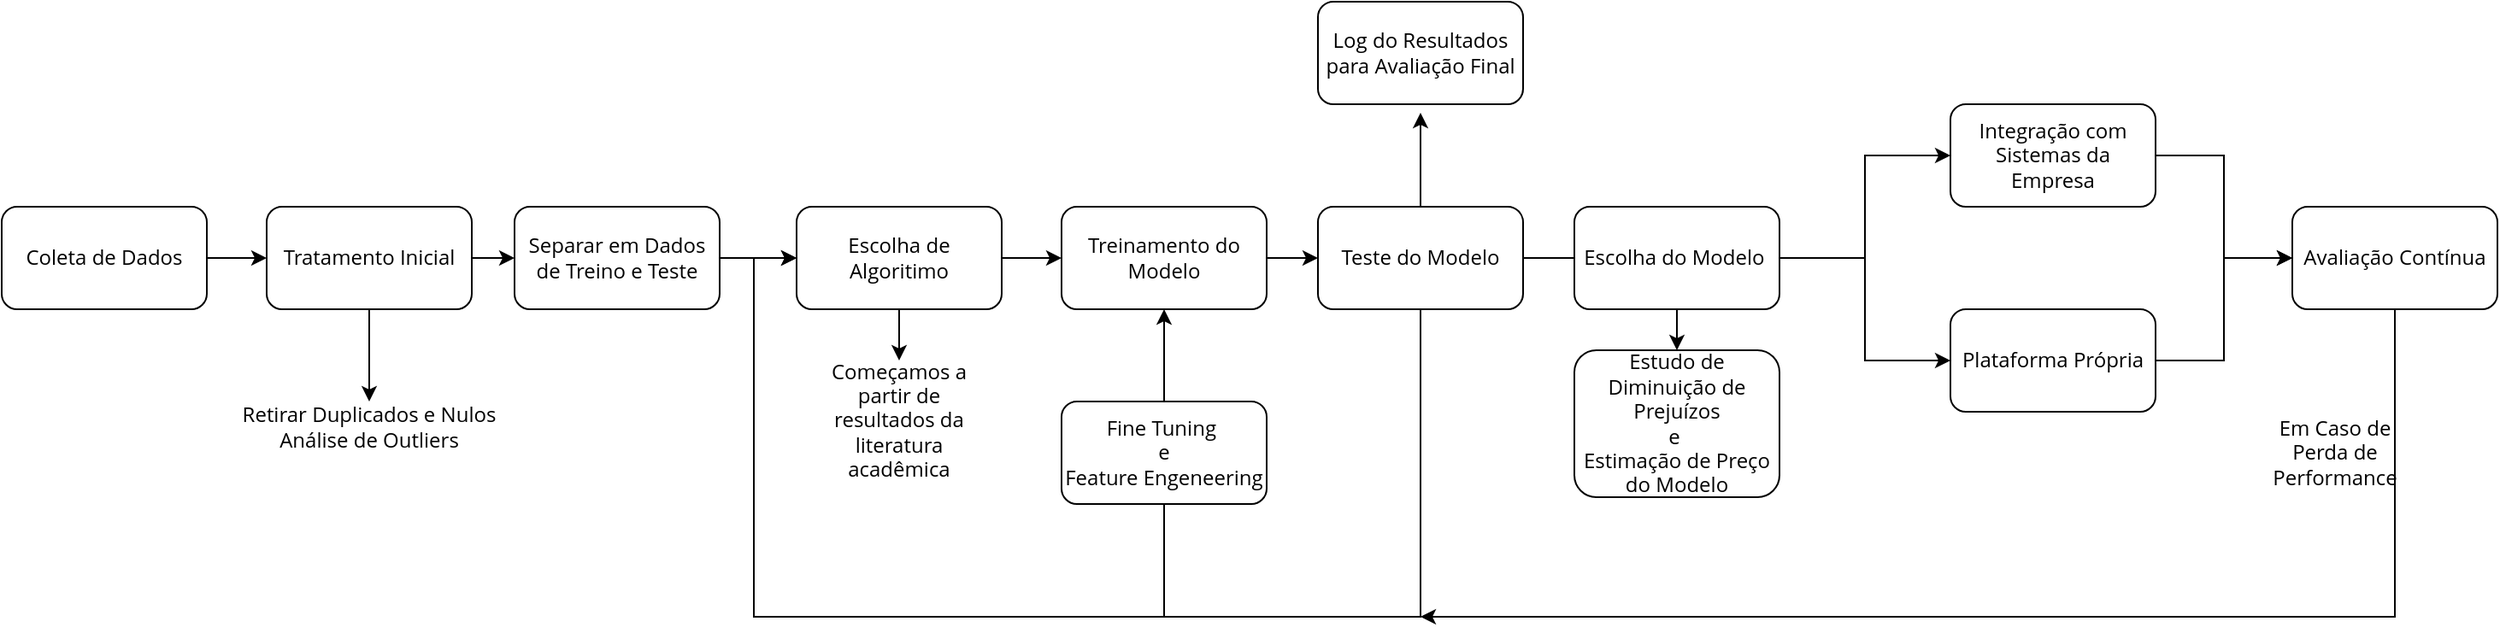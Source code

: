 <mxfile version="26.0.11">
  <diagram name="Página-1" id="2sFRL2j3ZpRkl2vSb9XG">
    <mxGraphModel dx="1593" dy="871" grid="1" gridSize="10" guides="1" tooltips="1" connect="1" arrows="1" fold="1" page="1" pageScale="1" pageWidth="1169" pageHeight="827" math="0" shadow="0">
      <root>
        <mxCell id="0" />
        <mxCell id="1" parent="0" />
        <mxCell id="hNzstJziP3qKGEl2nK1f-2" style="edgeStyle=orthogonalEdgeStyle;rounded=0;orthogonalLoop=1;jettySize=auto;html=1;entryX=0;entryY=0.5;entryDx=0;entryDy=0;fontFamily=Open Sans;fontSource=https%3A%2F%2Ffonts.googleapis.com%2Fcss%3Ffamily%3DOpen%2BSans;" edge="1" parent="1" source="hNzstJziP3qKGEl2nK1f-1" target="hNzstJziP3qKGEl2nK1f-3">
          <mxGeometry relative="1" as="geometry">
            <mxPoint x="330" y="270" as="targetPoint" />
          </mxGeometry>
        </mxCell>
        <mxCell id="hNzstJziP3qKGEl2nK1f-1" value="Coleta de Dados" style="rounded=1;whiteSpace=wrap;html=1;fontFamily=Open Sans;fontSource=https%3A%2F%2Ffonts.googleapis.com%2Fcss%3Ffamily%3DOpen%2BSans;" vertex="1" parent="1">
          <mxGeometry x="140" y="240" width="120" height="60" as="geometry" />
        </mxCell>
        <mxCell id="hNzstJziP3qKGEl2nK1f-6" value="" style="edgeStyle=orthogonalEdgeStyle;rounded=0;orthogonalLoop=1;jettySize=auto;html=1;entryX=0;entryY=0.5;entryDx=0;entryDy=0;fontFamily=Open Sans;fontSource=https%3A%2F%2Ffonts.googleapis.com%2Fcss%3Ffamily%3DOpen%2BSans;" edge="1" parent="1" source="hNzstJziP3qKGEl2nK1f-3" target="hNzstJziP3qKGEl2nK1f-29">
          <mxGeometry relative="1" as="geometry">
            <mxPoint x="465" y="270" as="targetPoint" />
          </mxGeometry>
        </mxCell>
        <mxCell id="hNzstJziP3qKGEl2nK1f-44" style="edgeStyle=orthogonalEdgeStyle;rounded=0;orthogonalLoop=1;jettySize=auto;html=1;entryX=0.5;entryY=0;entryDx=0;entryDy=0;fontFamily=Open Sans;fontSource=https%3A%2F%2Ffonts.googleapis.com%2Fcss%3Ffamily%3DOpen%2BSans;" edge="1" parent="1" source="hNzstJziP3qKGEl2nK1f-3" target="hNzstJziP3qKGEl2nK1f-18">
          <mxGeometry relative="1" as="geometry" />
        </mxCell>
        <mxCell id="hNzstJziP3qKGEl2nK1f-3" value="Tratamento Inicial" style="rounded=1;whiteSpace=wrap;html=1;fontFamily=Open Sans;fontSource=https%3A%2F%2Ffonts.googleapis.com%2Fcss%3Ffamily%3DOpen%2BSans;" vertex="1" parent="1">
          <mxGeometry x="295" y="240" width="120" height="60" as="geometry" />
        </mxCell>
        <mxCell id="hNzstJziP3qKGEl2nK1f-24" style="edgeStyle=orthogonalEdgeStyle;rounded=0;orthogonalLoop=1;jettySize=auto;html=1;fontFamily=Open Sans;fontSource=https%3A%2F%2Ffonts.googleapis.com%2Fcss%3Ffamily%3DOpen%2BSans;" edge="1" parent="1" source="hNzstJziP3qKGEl2nK1f-7">
          <mxGeometry relative="1" as="geometry">
            <mxPoint x="665" y="330" as="targetPoint" />
          </mxGeometry>
        </mxCell>
        <mxCell id="hNzstJziP3qKGEl2nK1f-28" value="" style="edgeStyle=orthogonalEdgeStyle;rounded=0;orthogonalLoop=1;jettySize=auto;html=1;fontFamily=Open Sans;fontSource=https%3A%2F%2Ffonts.googleapis.com%2Fcss%3Ffamily%3DOpen%2BSans;" edge="1" parent="1" source="hNzstJziP3qKGEl2nK1f-7" target="hNzstJziP3qKGEl2nK1f-27">
          <mxGeometry relative="1" as="geometry" />
        </mxCell>
        <mxCell id="hNzstJziP3qKGEl2nK1f-7" value="Escolha de Algoritimo" style="whiteSpace=wrap;html=1;rounded=1;fontFamily=Open Sans;fontSource=https%3A%2F%2Ffonts.googleapis.com%2Fcss%3Ffamily%3DOpen%2BSans;" vertex="1" parent="1">
          <mxGeometry x="605" y="240" width="120" height="60" as="geometry" />
        </mxCell>
        <mxCell id="hNzstJziP3qKGEl2nK1f-18" value="Retirar Duplicados e Nulos&lt;div&gt;Análise de Outliers&lt;/div&gt;" style="text;html=1;align=center;verticalAlign=middle;whiteSpace=wrap;rounded=0;fontFamily=Open Sans;fontSource=https%3A%2F%2Ffonts.googleapis.com%2Fcss%3Ffamily%3DOpen%2BSans;" vertex="1" parent="1">
          <mxGeometry x="270" y="354" width="170" height="30" as="geometry" />
        </mxCell>
        <mxCell id="hNzstJziP3qKGEl2nK1f-22" value="Começamos a partir de resultados da literatura acadêmica" style="text;html=1;align=center;verticalAlign=middle;whiteSpace=wrap;rounded=0;fontFamily=Open Sans;fontSource=https%3A%2F%2Ffonts.googleapis.com%2Fcss%3Ffamily%3DOpen%2BSans;" vertex="1" parent="1">
          <mxGeometry x="620" y="350" width="90" height="30" as="geometry" />
        </mxCell>
        <mxCell id="hNzstJziP3qKGEl2nK1f-31" style="edgeStyle=orthogonalEdgeStyle;rounded=0;orthogonalLoop=1;jettySize=auto;html=1;fontFamily=Open Sans;fontSource=https%3A%2F%2Ffonts.googleapis.com%2Fcss%3Ffamily%3DOpen%2BSans;entryX=0;entryY=0.5;entryDx=0;entryDy=0;" edge="1" parent="1" source="hNzstJziP3qKGEl2nK1f-27" target="hNzstJziP3qKGEl2nK1f-32">
          <mxGeometry relative="1" as="geometry">
            <mxPoint x="960" y="270" as="targetPoint" />
          </mxGeometry>
        </mxCell>
        <mxCell id="hNzstJziP3qKGEl2nK1f-27" value="Treinamento do Modelo" style="whiteSpace=wrap;html=1;rounded=1;fontFamily=Open Sans;fontSource=https%3A%2F%2Ffonts.googleapis.com%2Fcss%3Ffamily%3DOpen%2BSans;" vertex="1" parent="1">
          <mxGeometry x="760" y="240" width="120" height="60" as="geometry" />
        </mxCell>
        <mxCell id="hNzstJziP3qKGEl2nK1f-30" style="edgeStyle=orthogonalEdgeStyle;rounded=0;orthogonalLoop=1;jettySize=auto;html=1;entryX=0;entryY=0.5;entryDx=0;entryDy=0;fontFamily=Open Sans;fontSource=https%3A%2F%2Ffonts.googleapis.com%2Fcss%3Ffamily%3DOpen%2BSans;" edge="1" parent="1" source="hNzstJziP3qKGEl2nK1f-29" target="hNzstJziP3qKGEl2nK1f-7">
          <mxGeometry relative="1" as="geometry" />
        </mxCell>
        <mxCell id="hNzstJziP3qKGEl2nK1f-29" value="Separar em Dados de Treino e Teste" style="rounded=1;whiteSpace=wrap;html=1;fontFamily=Open Sans;fontSource=https%3A%2F%2Ffonts.googleapis.com%2Fcss%3Ffamily%3DOpen%2BSans;" vertex="1" parent="1">
          <mxGeometry x="440" y="240" width="120" height="60" as="geometry" />
        </mxCell>
        <mxCell id="hNzstJziP3qKGEl2nK1f-34" style="edgeStyle=orthogonalEdgeStyle;rounded=0;orthogonalLoop=1;jettySize=auto;html=1;fontFamily=Open Sans;fontSource=https%3A%2F%2Ffonts.googleapis.com%2Fcss%3Ffamily%3DOpen%2BSans;entryX=0;entryY=0.5;entryDx=0;entryDy=0;exitX=0.5;exitY=1;exitDx=0;exitDy=0;" edge="1" parent="1" source="hNzstJziP3qKGEl2nK1f-32" target="hNzstJziP3qKGEl2nK1f-7">
          <mxGeometry relative="1" as="geometry">
            <mxPoint x="600" y="270" as="targetPoint" />
            <mxPoint x="1079.897" y="300" as="sourcePoint" />
            <Array as="points">
              <mxPoint x="970" y="480" />
              <mxPoint x="580" y="480" />
              <mxPoint x="580" y="270" />
            </Array>
          </mxGeometry>
        </mxCell>
        <mxCell id="hNzstJziP3qKGEl2nK1f-35" style="edgeStyle=orthogonalEdgeStyle;rounded=0;orthogonalLoop=1;jettySize=auto;html=1;entryX=0.5;entryY=1;entryDx=0;entryDy=0;exitX=0.5;exitY=1;exitDx=0;exitDy=0;fontFamily=Open Sans;fontSource=https%3A%2F%2Ffonts.googleapis.com%2Fcss%3Ffamily%3DOpen%2BSans;" edge="1" parent="1" source="hNzstJziP3qKGEl2nK1f-32" target="hNzstJziP3qKGEl2nK1f-27">
          <mxGeometry relative="1" as="geometry">
            <Array as="points">
              <mxPoint x="970" y="480" />
              <mxPoint x="820" y="480" />
            </Array>
          </mxGeometry>
        </mxCell>
        <mxCell id="hNzstJziP3qKGEl2nK1f-38" style="edgeStyle=orthogonalEdgeStyle;rounded=0;orthogonalLoop=1;jettySize=auto;html=1;fontFamily=Open Sans;fontSource=https%3A%2F%2Ffonts.googleapis.com%2Fcss%3Ffamily%3DOpen%2BSans;" edge="1" parent="1" source="hNzstJziP3qKGEl2nK1f-32">
          <mxGeometry relative="1" as="geometry">
            <mxPoint x="970" y="185" as="targetPoint" />
            <Array as="points">
              <mxPoint x="970" y="185" />
            </Array>
          </mxGeometry>
        </mxCell>
        <mxCell id="hNzstJziP3qKGEl2nK1f-45" style="edgeStyle=orthogonalEdgeStyle;rounded=0;orthogonalLoop=1;jettySize=auto;html=1;fontFamily=Open Sans;fontSource=https%3A%2F%2Ffonts.googleapis.com%2Fcss%3Ffamily%3DOpen%2BSans;" edge="1" parent="1" source="hNzstJziP3qKGEl2nK1f-32">
          <mxGeometry relative="1" as="geometry">
            <mxPoint x="1070" y="270" as="targetPoint" />
          </mxGeometry>
        </mxCell>
        <mxCell id="hNzstJziP3qKGEl2nK1f-32" value="Teste do Modelo" style="whiteSpace=wrap;html=1;rounded=1;fontFamily=Open Sans;fontSource=https%3A%2F%2Ffonts.googleapis.com%2Fcss%3Ffamily%3DOpen%2BSans;" vertex="1" parent="1">
          <mxGeometry x="910" y="240" width="120" height="60" as="geometry" />
        </mxCell>
        <mxCell id="hNzstJziP3qKGEl2nK1f-36" value="Fine Tuning&amp;nbsp;&lt;div&gt;e&lt;br&gt;&lt;div&gt;Feature Engeneering&lt;/div&gt;&lt;/div&gt;" style="rounded=1;whiteSpace=wrap;html=1;fontFamily=Open Sans;fontSource=https%3A%2F%2Ffonts.googleapis.com%2Fcss%3Ffamily%3DOpen%2BSans;" vertex="1" parent="1">
          <mxGeometry x="760" y="354" width="120" height="60" as="geometry" />
        </mxCell>
        <mxCell id="hNzstJziP3qKGEl2nK1f-42" value="Log do Resultados para Avaliação Final" style="whiteSpace=wrap;html=1;rounded=1;fontFamily=Open Sans;fontSource=https%3A%2F%2Ffonts.googleapis.com%2Fcss%3Ffamily%3DOpen%2BSans;" vertex="1" parent="1">
          <mxGeometry x="910" y="120" width="120" height="60" as="geometry" />
        </mxCell>
        <mxCell id="hNzstJziP3qKGEl2nK1f-57" style="edgeStyle=orthogonalEdgeStyle;rounded=0;orthogonalLoop=1;jettySize=auto;html=1;entryX=0;entryY=0.5;entryDx=0;entryDy=0;fontFamily=Open Sans;fontSource=https%3A%2F%2Ffonts.googleapis.com%2Fcss%3Ffamily%3DOpen%2BSans;" edge="1" parent="1" source="hNzstJziP3qKGEl2nK1f-46" target="hNzstJziP3qKGEl2nK1f-52">
          <mxGeometry relative="1" as="geometry" />
        </mxCell>
        <mxCell id="hNzstJziP3qKGEl2nK1f-58" style="edgeStyle=orthogonalEdgeStyle;rounded=0;orthogonalLoop=1;jettySize=auto;html=1;entryX=0;entryY=0.5;entryDx=0;entryDy=0;fontFamily=Open Sans;fontSource=https%3A%2F%2Ffonts.googleapis.com%2Fcss%3Ffamily%3DOpen%2BSans;" edge="1" parent="1" source="hNzstJziP3qKGEl2nK1f-46" target="hNzstJziP3qKGEl2nK1f-56">
          <mxGeometry relative="1" as="geometry" />
        </mxCell>
        <mxCell id="hNzstJziP3qKGEl2nK1f-67" style="edgeStyle=orthogonalEdgeStyle;rounded=0;orthogonalLoop=1;jettySize=auto;html=1;entryX=0.5;entryY=0;entryDx=0;entryDy=0;fontFamily=Open Sans;fontSource=https%3A%2F%2Ffonts.googleapis.com%2Fcss%3Ffamily%3DOpen%2BSans;" edge="1" parent="1" source="hNzstJziP3qKGEl2nK1f-46" target="hNzstJziP3qKGEl2nK1f-72">
          <mxGeometry relative="1" as="geometry">
            <mxPoint x="1120" y="350" as="targetPoint" />
          </mxGeometry>
        </mxCell>
        <mxCell id="hNzstJziP3qKGEl2nK1f-46" value="Escolha do Modelo&amp;nbsp;" style="whiteSpace=wrap;html=1;rounded=1;fontFamily=Open Sans;fontSource=https%3A%2F%2Ffonts.googleapis.com%2Fcss%3Ffamily%3DOpen%2BSans;" vertex="1" parent="1">
          <mxGeometry x="1060" y="240" width="120" height="60" as="geometry" />
        </mxCell>
        <mxCell id="hNzstJziP3qKGEl2nK1f-59" style="edgeStyle=orthogonalEdgeStyle;rounded=0;orthogonalLoop=1;jettySize=auto;html=1;entryX=0;entryY=0.5;entryDx=0;entryDy=0;fontFamily=Open Sans;fontSource=https%3A%2F%2Ffonts.googleapis.com%2Fcss%3Ffamily%3DOpen%2BSans;" edge="1" parent="1" source="hNzstJziP3qKGEl2nK1f-52" target="hNzstJziP3qKGEl2nK1f-61">
          <mxGeometry relative="1" as="geometry">
            <mxPoint x="1450" y="290" as="targetPoint" />
          </mxGeometry>
        </mxCell>
        <mxCell id="hNzstJziP3qKGEl2nK1f-52" value="Integração com Sistemas da Empresa" style="whiteSpace=wrap;html=1;fontFamily=Open Sans;rounded=1;fontSource=https%3A%2F%2Ffonts.googleapis.com%2Fcss%3Ffamily%3DOpen%2BSans;" vertex="1" parent="1">
          <mxGeometry x="1280" y="180" width="120" height="60" as="geometry" />
        </mxCell>
        <mxCell id="hNzstJziP3qKGEl2nK1f-60" style="edgeStyle=orthogonalEdgeStyle;rounded=0;orthogonalLoop=1;jettySize=auto;html=1;fontFamily=Open Sans;fontSource=https%3A%2F%2Ffonts.googleapis.com%2Fcss%3Ffamily%3DOpen%2BSans;" edge="1" parent="1" source="hNzstJziP3qKGEl2nK1f-56">
          <mxGeometry relative="1" as="geometry">
            <mxPoint x="1480" y="270" as="targetPoint" />
            <Array as="points">
              <mxPoint x="1440" y="330" />
              <mxPoint x="1440" y="270" />
            </Array>
          </mxGeometry>
        </mxCell>
        <mxCell id="hNzstJziP3qKGEl2nK1f-56" value="Plataforma Própria" style="whiteSpace=wrap;html=1;fontFamily=Open Sans;rounded=1;fontSource=https%3A%2F%2Ffonts.googleapis.com%2Fcss%3Ffamily%3DOpen%2BSans;" vertex="1" parent="1">
          <mxGeometry x="1280" y="300" width="120" height="60" as="geometry" />
        </mxCell>
        <mxCell id="hNzstJziP3qKGEl2nK1f-63" style="edgeStyle=orthogonalEdgeStyle;rounded=0;orthogonalLoop=1;jettySize=auto;html=1;fontFamily=Open Sans;fontSource=https%3A%2F%2Ffonts.googleapis.com%2Fcss%3Ffamily%3DOpen%2BSans;" edge="1" parent="1" source="hNzstJziP3qKGEl2nK1f-61">
          <mxGeometry relative="1" as="geometry">
            <mxPoint x="970" y="480" as="targetPoint" />
            <Array as="points">
              <mxPoint x="1540" y="480" />
            </Array>
          </mxGeometry>
        </mxCell>
        <mxCell id="hNzstJziP3qKGEl2nK1f-61" value="Avaliação Contínua" style="whiteSpace=wrap;html=1;fontFamily=Open Sans;rounded=1;fontSource=https%3A%2F%2Ffonts.googleapis.com%2Fcss%3Ffamily%3DOpen%2BSans;" vertex="1" parent="1">
          <mxGeometry x="1480" y="240" width="120" height="60" as="geometry" />
        </mxCell>
        <mxCell id="hNzstJziP3qKGEl2nK1f-71" value="Em Caso de Perda de Performance" style="text;html=1;align=center;verticalAlign=middle;whiteSpace=wrap;rounded=0;fontFamily=Open Sans;fontSource=https%3A%2F%2Ffonts.googleapis.com%2Fcss%3Ffamily%3DOpen%2BSans;" vertex="1" parent="1">
          <mxGeometry x="1460" y="369" width="90" height="30" as="geometry" />
        </mxCell>
        <mxCell id="hNzstJziP3qKGEl2nK1f-72" value="Estudo de Diminuição de Prejuízos&lt;div&gt;e&amp;nbsp;&lt;/div&gt;&lt;div&gt;Estimação de Preço do Modelo&lt;/div&gt;" style="whiteSpace=wrap;html=1;rounded=1;fontFamily=Open Sans;fontSource=https%3A%2F%2Ffonts.googleapis.com%2Fcss%3Ffamily%3DOpen%2BSans;" vertex="1" parent="1">
          <mxGeometry x="1060" y="324" width="120" height="86" as="geometry" />
        </mxCell>
      </root>
    </mxGraphModel>
  </diagram>
</mxfile>
